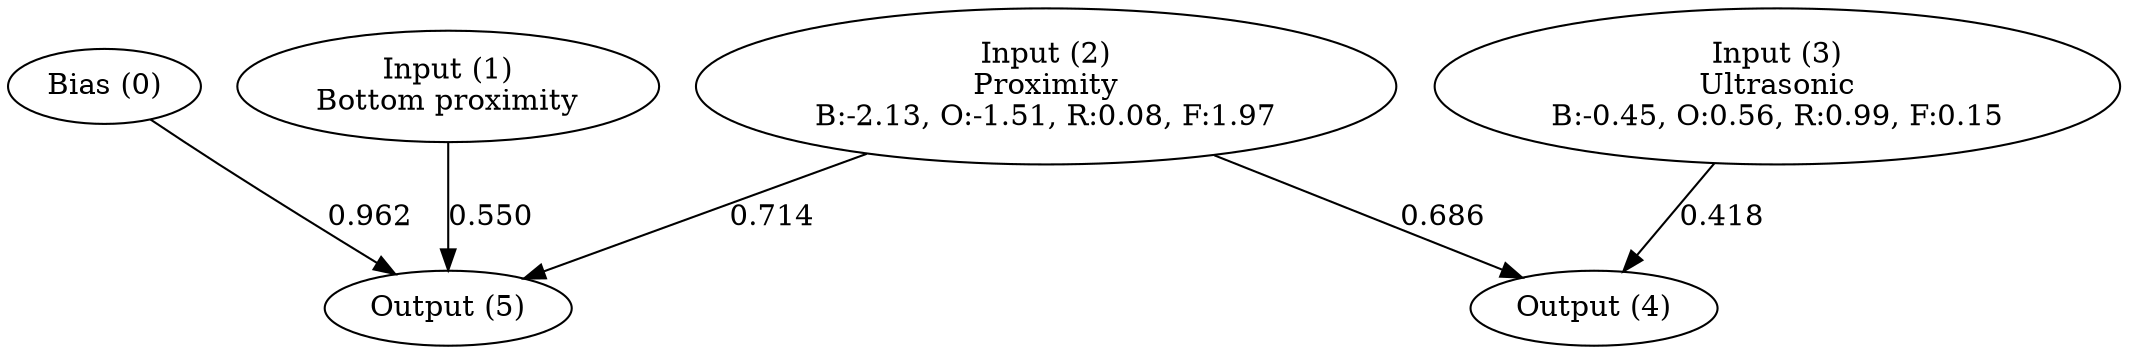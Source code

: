 digraph G {
  0 [ label="Bias (0)" ];
  1 [ label="Input (1)\nBottom proximity" ];
  2 [ label="Input (2)\nProximity\nB:-2.13, O:-1.51, R:0.08, F:1.97" ];
  3 [ label="Input (3)\nUltrasonic\nB:-0.45, O:0.56, R:0.99, F:0.15" ];
  4 [ label="Output (4)" ];
  5 [ label="Output (5)" ];
  { rank=same 0 1 2 3 }
  { rank=same 4 5 }
  0 -> 5 [ label="0.962" ];
  1 -> 5 [ label="0.550" ];
  2 -> 4 [ label="0.686" ];
  2 -> 5 [ label="0.714" ];
  3 -> 4 [ label="0.418" ];
}
